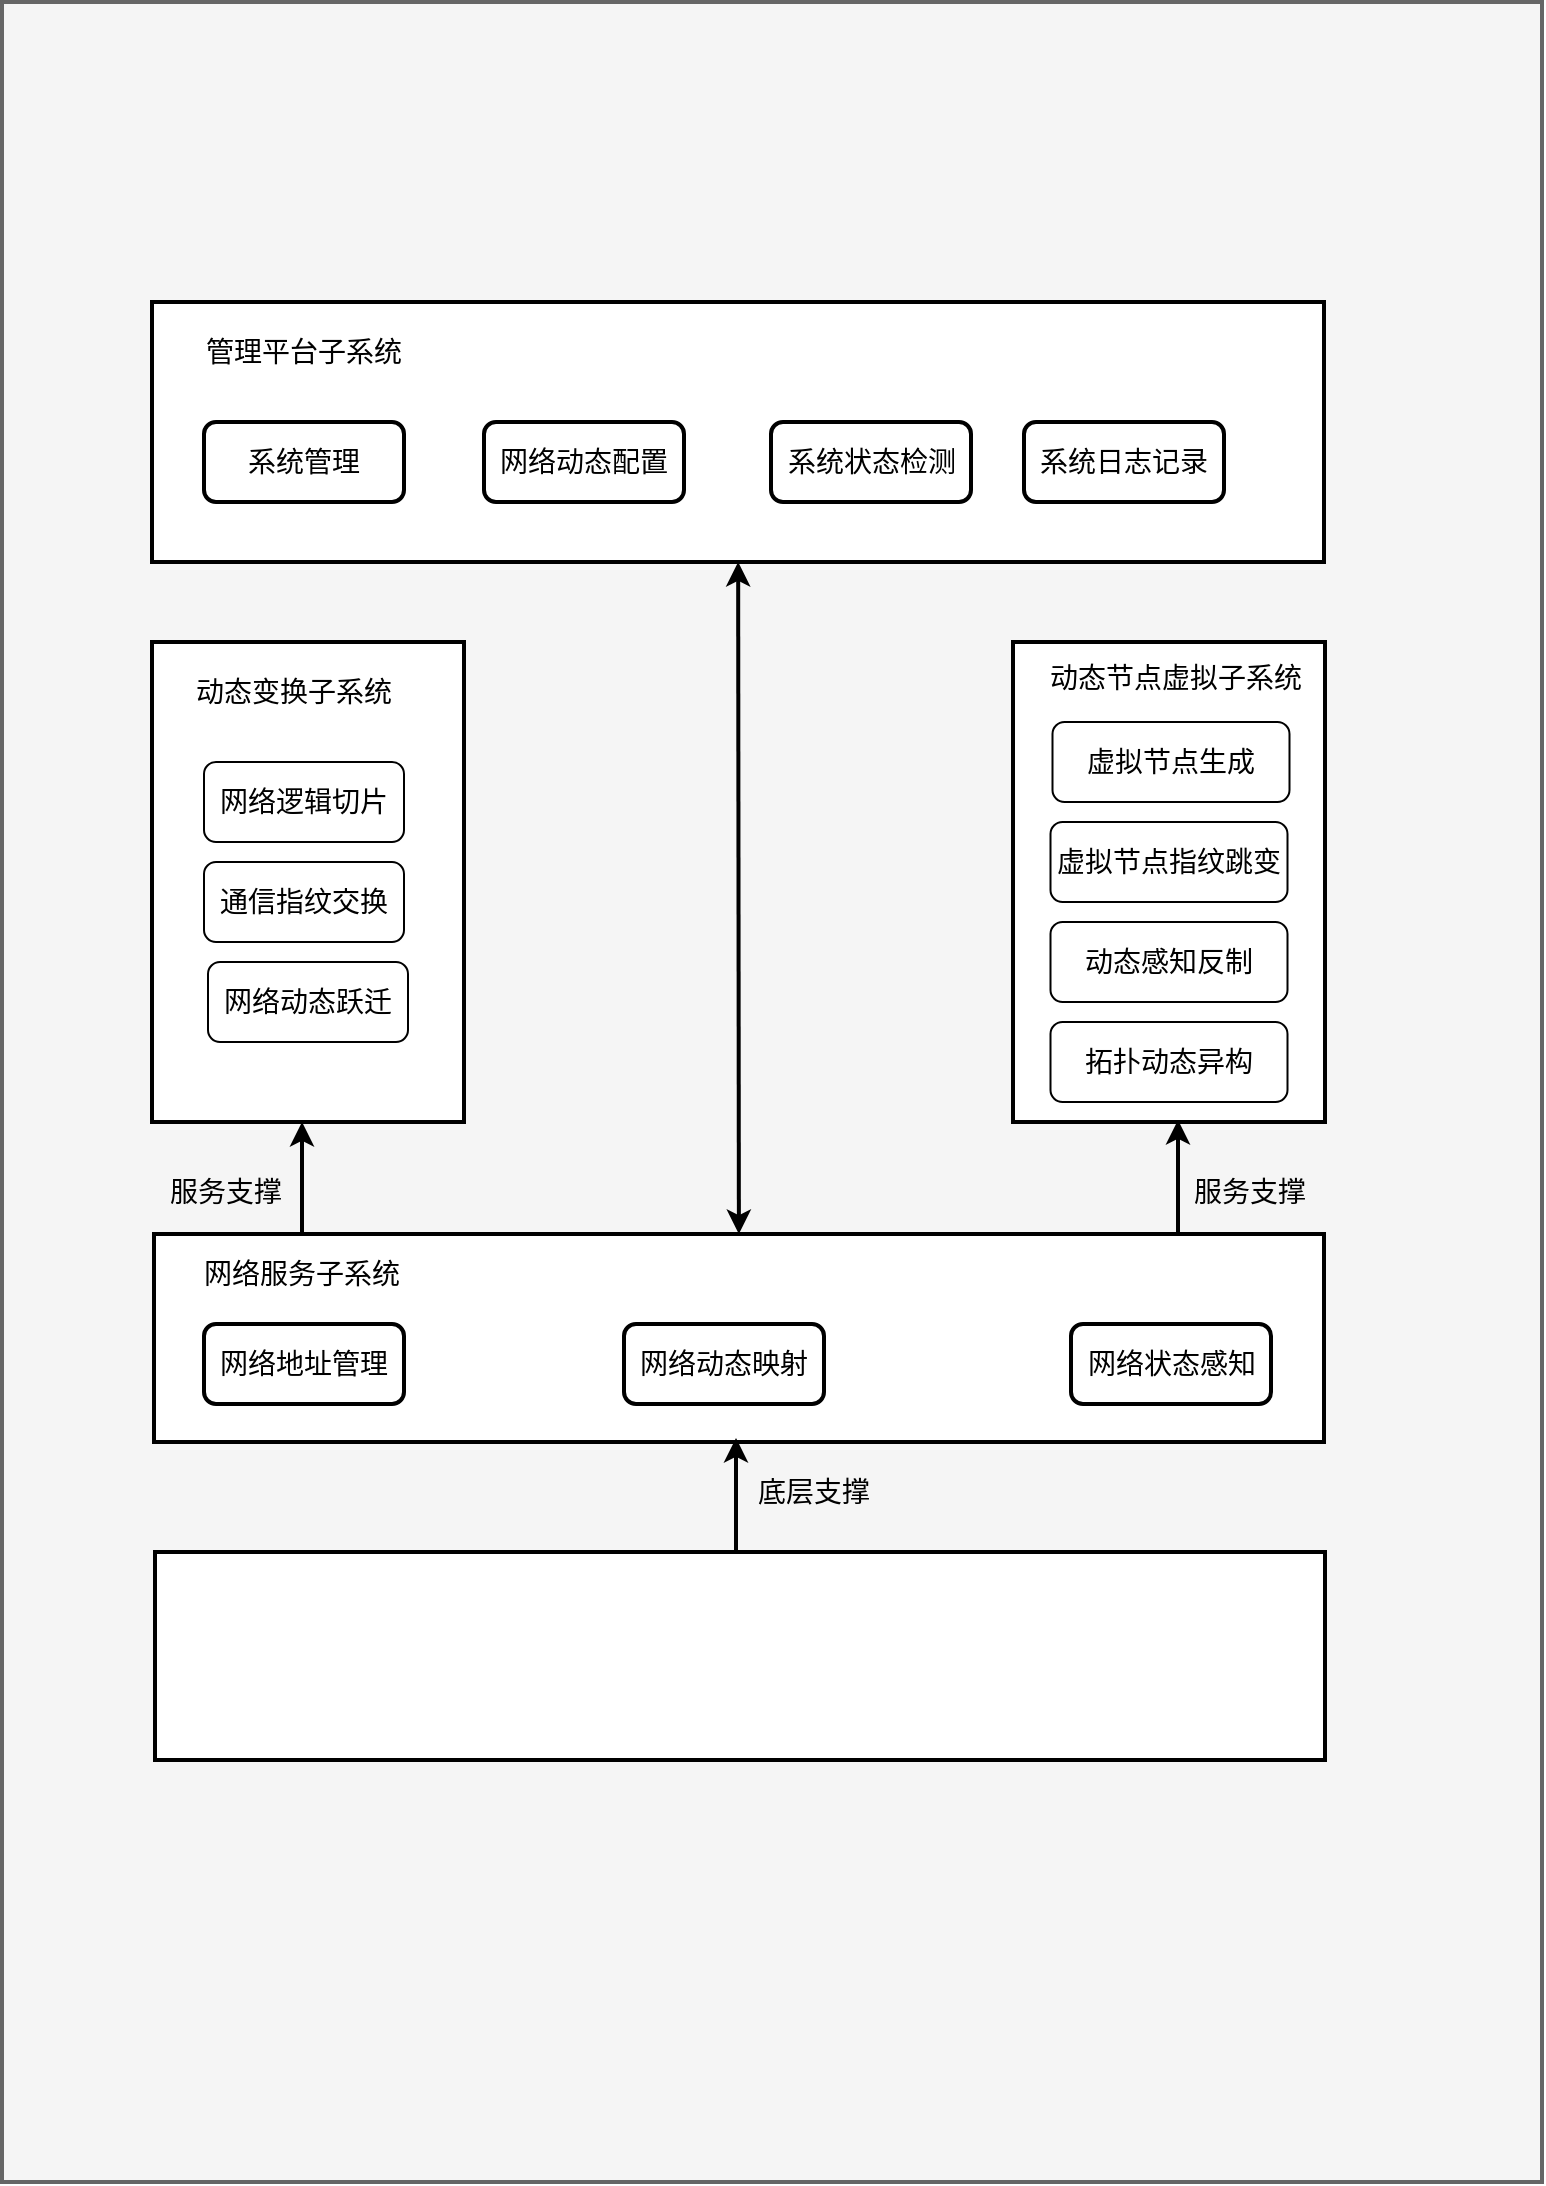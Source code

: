 <mxfile version="20.8.23" type="github">
  <diagram name="第 1 页" id="_M8ZL1Ko8VCCouYWpMQy">
    <mxGraphModel dx="2074" dy="3462" grid="1" gridSize="10" guides="1" tooltips="1" connect="1" arrows="1" fold="1" page="1" pageScale="1" pageWidth="827" pageHeight="1169" math="0" shadow="0">
      <root>
        <mxCell id="0" />
        <mxCell id="1" parent="0" />
        <mxCell id="KpultqX5-gvHgMGJJ4TB-1" value="" style="rounded=0;whiteSpace=wrap;html=1;fillColor=#f5f5f5;fontColor=#333333;strokeColor=#666666;strokeWidth=2;" vertex="1" parent="1">
          <mxGeometry x="29" y="-1200" width="770" height="1090" as="geometry" />
        </mxCell>
        <mxCell id="KpultqX5-gvHgMGJJ4TB-9" value="" style="rounded=0;whiteSpace=wrap;html=1;fontSize=12;strokeWidth=2;" vertex="1" parent="1">
          <mxGeometry x="104" y="-1050" width="586" height="130" as="geometry" />
        </mxCell>
        <mxCell id="KpultqX5-gvHgMGJJ4TB-4" value="&lt;font style=&quot;font-size: 14px;&quot;&gt;系统管理&lt;/font&gt;" style="rounded=1;whiteSpace=wrap;html=1;strokeWidth=2;" vertex="1" parent="1">
          <mxGeometry x="130" y="-990" width="100" height="40" as="geometry" />
        </mxCell>
        <mxCell id="KpultqX5-gvHgMGJJ4TB-5" value="&lt;font style=&quot;font-size: 14px;&quot;&gt;网络动态配置&lt;/font&gt;" style="rounded=1;whiteSpace=wrap;html=1;strokeWidth=2;" vertex="1" parent="1">
          <mxGeometry x="270" y="-990" width="100" height="40" as="geometry" />
        </mxCell>
        <mxCell id="KpultqX5-gvHgMGJJ4TB-6" value="&lt;font style=&quot;font-size: 14px;&quot;&gt;系统状态检测&lt;/font&gt;" style="rounded=1;whiteSpace=wrap;html=1;strokeWidth=2;" vertex="1" parent="1">
          <mxGeometry x="413.5" y="-990" width="100" height="40" as="geometry" />
        </mxCell>
        <mxCell id="KpultqX5-gvHgMGJJ4TB-7" value="&lt;font style=&quot;font-size: 14px;&quot;&gt;系统日志记录&lt;/font&gt;" style="rounded=1;whiteSpace=wrap;html=1;strokeWidth=2;" vertex="1" parent="1">
          <mxGeometry x="540" y="-990" width="100" height="40" as="geometry" />
        </mxCell>
        <mxCell id="KpultqX5-gvHgMGJJ4TB-11" value="管理平台子系统" style="text;html=1;strokeColor=none;fillColor=none;align=center;verticalAlign=middle;whiteSpace=wrap;rounded=0;fontSize=14;" vertex="1" parent="1">
          <mxGeometry x="105" y="-1040" width="150" height="30" as="geometry" />
        </mxCell>
        <mxCell id="KpultqX5-gvHgMGJJ4TB-14" value="" style="rounded=0;whiteSpace=wrap;html=1;fontSize=14;strokeWidth=2;" vertex="1" parent="1">
          <mxGeometry x="104" y="-880" width="156" height="240" as="geometry" />
        </mxCell>
        <mxCell id="KpultqX5-gvHgMGJJ4TB-15" value="动态变换子系统" style="text;html=1;strokeColor=none;fillColor=none;align=center;verticalAlign=middle;whiteSpace=wrap;rounded=0;fontSize=14;" vertex="1" parent="1">
          <mxGeometry x="100" y="-870" width="150" height="30" as="geometry" />
        </mxCell>
        <mxCell id="KpultqX5-gvHgMGJJ4TB-16" value="&lt;font style=&quot;font-size: 14px;&quot;&gt;网络逻辑切片&lt;/font&gt;" style="rounded=1;whiteSpace=wrap;html=1;" vertex="1" parent="1">
          <mxGeometry x="130" y="-820" width="100" height="40" as="geometry" />
        </mxCell>
        <mxCell id="KpultqX5-gvHgMGJJ4TB-17" value="&lt;font style=&quot;font-size: 14px;&quot;&gt;通信指纹交换&lt;/font&gt;" style="rounded=1;whiteSpace=wrap;html=1;" vertex="1" parent="1">
          <mxGeometry x="130" y="-770" width="100" height="40" as="geometry" />
        </mxCell>
        <mxCell id="KpultqX5-gvHgMGJJ4TB-18" value="&lt;font style=&quot;font-size: 14px;&quot;&gt;网络动态跃迁&lt;/font&gt;" style="rounded=1;whiteSpace=wrap;html=1;" vertex="1" parent="1">
          <mxGeometry x="132" y="-720" width="100" height="40" as="geometry" />
        </mxCell>
        <mxCell id="KpultqX5-gvHgMGJJ4TB-19" value="" style="rounded=0;whiteSpace=wrap;html=1;fontSize=14;strokeWidth=2;" vertex="1" parent="1">
          <mxGeometry x="534.5" y="-880" width="156" height="240" as="geometry" />
        </mxCell>
        <mxCell id="KpultqX5-gvHgMGJJ4TB-20" value="&lt;font style=&quot;font-size: 14px;&quot;&gt;拓扑动态异构&lt;/font&gt;" style="rounded=1;whiteSpace=wrap;html=1;" vertex="1" parent="1">
          <mxGeometry x="553.25" y="-690" width="118.5" height="40" as="geometry" />
        </mxCell>
        <mxCell id="KpultqX5-gvHgMGJJ4TB-21" value="&lt;font style=&quot;font-size: 14px;&quot;&gt;动态感知反制&lt;/font&gt;" style="rounded=1;whiteSpace=wrap;html=1;" vertex="1" parent="1">
          <mxGeometry x="553.25" y="-740" width="118.5" height="40" as="geometry" />
        </mxCell>
        <mxCell id="KpultqX5-gvHgMGJJ4TB-22" value="&lt;font style=&quot;font-size: 14px;&quot;&gt;虚拟节点指纹跳变&lt;/font&gt;" style="rounded=1;whiteSpace=wrap;html=1;" vertex="1" parent="1">
          <mxGeometry x="553.25" y="-790" width="118.5" height="40" as="geometry" />
        </mxCell>
        <mxCell id="KpultqX5-gvHgMGJJ4TB-24" value="动态节点虚拟子系统" style="text;html=1;strokeColor=none;fillColor=none;align=center;verticalAlign=middle;whiteSpace=wrap;rounded=0;fontSize=14;" vertex="1" parent="1">
          <mxGeometry x="540.5" y="-877" width="150" height="30" as="geometry" />
        </mxCell>
        <mxCell id="KpultqX5-gvHgMGJJ4TB-28" value="&lt;font style=&quot;font-size: 14px;&quot;&gt;虚拟节点生成&lt;/font&gt;" style="rounded=1;whiteSpace=wrap;html=1;" vertex="1" parent="1">
          <mxGeometry x="554.25" y="-840" width="118.5" height="40" as="geometry" />
        </mxCell>
        <mxCell id="KpultqX5-gvHgMGJJ4TB-29" value="" style="endArrow=classic;startArrow=classic;html=1;rounded=0;fontSize=14;strokeWidth=2;" edge="1" parent="1" source="KpultqX5-gvHgMGJJ4TB-30" target="KpultqX5-gvHgMGJJ4TB-9">
          <mxGeometry width="50" height="50" relative="1" as="geometry">
            <mxPoint x="397" y="-730" as="sourcePoint" />
            <mxPoint x="439" y="-785" as="targetPoint" />
          </mxGeometry>
        </mxCell>
        <mxCell id="KpultqX5-gvHgMGJJ4TB-30" value="" style="rounded=0;whiteSpace=wrap;html=1;fontSize=12;strokeWidth=2;" vertex="1" parent="1">
          <mxGeometry x="105" y="-584" width="585" height="104" as="geometry" />
        </mxCell>
        <mxCell id="KpultqX5-gvHgMGJJ4TB-31" value="&lt;font style=&quot;font-size: 14px;&quot;&gt;网络地址管理&lt;/font&gt;" style="rounded=1;whiteSpace=wrap;html=1;strokeWidth=2;" vertex="1" parent="1">
          <mxGeometry x="130" y="-539" width="100" height="40" as="geometry" />
        </mxCell>
        <mxCell id="KpultqX5-gvHgMGJJ4TB-32" value="&lt;font style=&quot;font-size: 14px;&quot;&gt;网络动态映射&lt;/font&gt;" style="rounded=1;whiteSpace=wrap;html=1;strokeWidth=2;" vertex="1" parent="1">
          <mxGeometry x="340" y="-539" width="100" height="40" as="geometry" />
        </mxCell>
        <mxCell id="KpultqX5-gvHgMGJJ4TB-33" value="&lt;span style=&quot;font-size: 14px;&quot;&gt;网络状态感知&lt;/span&gt;" style="rounded=1;whiteSpace=wrap;html=1;strokeWidth=2;" vertex="1" parent="1">
          <mxGeometry x="563.5" y="-539" width="100" height="40" as="geometry" />
        </mxCell>
        <mxCell id="KpultqX5-gvHgMGJJ4TB-40" value="" style="edgeStyle=orthogonalEdgeStyle;rounded=0;orthogonalLoop=1;jettySize=auto;html=1;fontSize=12;strokeWidth=2;" edge="1" parent="1" source="KpultqX5-gvHgMGJJ4TB-34">
          <mxGeometry relative="1" as="geometry">
            <mxPoint x="179" y="-640" as="targetPoint" />
          </mxGeometry>
        </mxCell>
        <mxCell id="KpultqX5-gvHgMGJJ4TB-34" value="网络服务子系统" style="text;html=1;strokeColor=none;fillColor=none;align=center;verticalAlign=middle;whiteSpace=wrap;rounded=0;fontSize=14;" vertex="1" parent="1">
          <mxGeometry x="104" y="-583" width="150" height="38" as="geometry" />
        </mxCell>
        <mxCell id="KpultqX5-gvHgMGJJ4TB-41" value="" style="edgeStyle=orthogonalEdgeStyle;rounded=0;orthogonalLoop=1;jettySize=auto;html=1;fontSize=12;strokeWidth=2;" edge="1" parent="1">
          <mxGeometry relative="1" as="geometry">
            <mxPoint x="617" y="-585" as="sourcePoint" />
            <mxPoint x="617" y="-641" as="targetPoint" />
            <Array as="points">
              <mxPoint x="617" y="-611" />
              <mxPoint x="617" y="-611" />
            </Array>
          </mxGeometry>
        </mxCell>
        <mxCell id="KpultqX5-gvHgMGJJ4TB-42" value="服务支撑" style="text;html=1;strokeColor=none;fillColor=none;align=center;verticalAlign=middle;whiteSpace=wrap;rounded=0;fontSize=14;" vertex="1" parent="1">
          <mxGeometry x="96" y="-620" width="90" height="30" as="geometry" />
        </mxCell>
        <mxCell id="KpultqX5-gvHgMGJJ4TB-45" value="服务支撑" style="text;html=1;strokeColor=none;fillColor=none;align=center;verticalAlign=middle;whiteSpace=wrap;rounded=0;fontSize=14;" vertex="1" parent="1">
          <mxGeometry x="608" y="-620" width="90" height="30" as="geometry" />
        </mxCell>
        <mxCell id="KpultqX5-gvHgMGJJ4TB-46" value="" style="rounded=0;whiteSpace=wrap;html=1;fontSize=12;strokeWidth=2;" vertex="1" parent="1">
          <mxGeometry x="105.5" y="-425" width="585" height="104" as="geometry" />
        </mxCell>
        <mxCell id="KpultqX5-gvHgMGJJ4TB-47" value="" style="edgeStyle=orthogonalEdgeStyle;rounded=0;orthogonalLoop=1;jettySize=auto;html=1;fontSize=12;strokeWidth=2;" edge="1" parent="1">
          <mxGeometry relative="1" as="geometry">
            <mxPoint x="396" y="-426" as="sourcePoint" />
            <mxPoint x="396" y="-482" as="targetPoint" />
            <Array as="points">
              <mxPoint x="396" y="-452" />
              <mxPoint x="396" y="-452" />
            </Array>
          </mxGeometry>
        </mxCell>
        <mxCell id="KpultqX5-gvHgMGJJ4TB-48" value="底层支撑" style="text;html=1;strokeColor=none;fillColor=none;align=center;verticalAlign=middle;whiteSpace=wrap;rounded=0;fontSize=14;" vertex="1" parent="1">
          <mxGeometry x="390" y="-470" width="90" height="30" as="geometry" />
        </mxCell>
      </root>
    </mxGraphModel>
  </diagram>
</mxfile>
